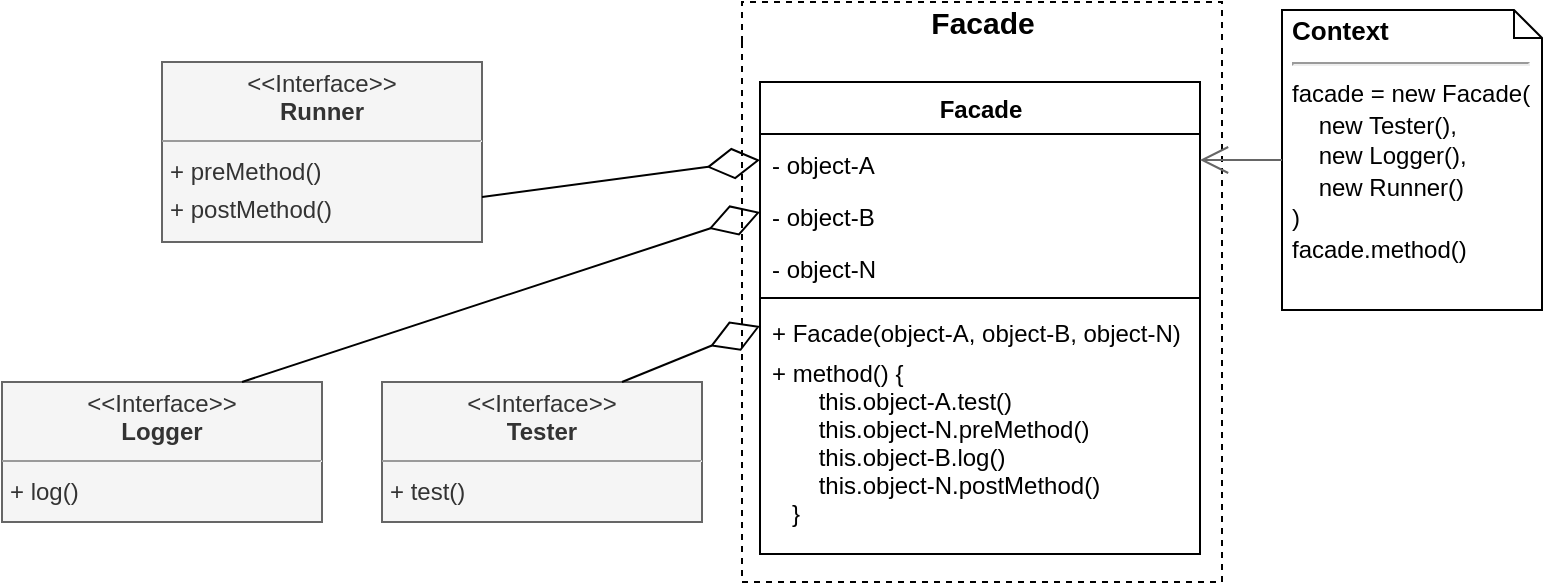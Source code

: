 <mxfile version="13.7.3" type="device"><diagram id="Mc02vGGFIfTnQQPVN4OX" name="Страница 1"><mxGraphModel dx="1086" dy="806" grid="0" gridSize="10" guides="1" tooltips="1" connect="1" arrows="1" fold="1" page="0" pageScale="1" pageWidth="827" pageHeight="1169" math="0" shadow="0"><root><mxCell id="0"/><mxCell id="1" parent="0"/><mxCell id="oZI8sNnL-pfkXHT647tD-174" value="&lt;p style=&quot;margin: 4px 0px 0px ; text-align: center ; line-height: 120%&quot;&gt;&lt;span&gt;&amp;lt;&amp;lt;Interface&amp;gt;&amp;gt;&lt;/span&gt;&lt;br&gt;&lt;b&gt;Runner&lt;/b&gt;&lt;/p&gt;&lt;hr size=&quot;1&quot;&gt;&lt;p style=&quot;margin: 0px 0px 0px 4px ; line-height: 160%&quot;&gt;&lt;span&gt;+ preMethod()&lt;/span&gt;&lt;br&gt;&lt;/p&gt;&lt;p style=&quot;margin: 0px 0px 0px 4px ; line-height: 160%&quot;&gt;&lt;span&gt;+ postMethod()&lt;/span&gt;&lt;/p&gt;" style="verticalAlign=top;align=left;overflow=fill;fontSize=12;fontFamily=Helvetica;html=1;rounded=0;shadow=0;glass=0;comic=0;labelBackgroundColor=none;labelBorderColor=none;imageAspect=1;noLabel=0;portConstraintRotation=0;snapToPoint=0;container=1;dropTarget=1;collapsible=0;autosize=0;spacingLeft=0;spacingRight=0;fontStyle=0;fillColor=#f5f5f5;strokeColor=#666666;fontColor=#333333;" parent="1" vertex="1"><mxGeometry x="110" y="50" width="160" height="90" as="geometry"/></mxCell><mxCell id="oZI8sNnL-pfkXHT647tD-175" value="&lt;p style=&quot;margin: 4px 0px 0px ; text-align: center ; line-height: 120%&quot;&gt;&lt;span&gt;&amp;lt;&amp;lt;Interface&amp;gt;&amp;gt;&lt;/span&gt;&lt;br&gt;&lt;b&gt;Logger&lt;/b&gt;&lt;/p&gt;&lt;hr size=&quot;1&quot;&gt;&lt;p style=&quot;margin: 0px 0px 0px 4px ; line-height: 160%&quot;&gt;&lt;span&gt;+ log()&lt;/span&gt;&lt;br&gt;&lt;/p&gt;" style="verticalAlign=top;align=left;overflow=fill;fontSize=12;fontFamily=Helvetica;html=1;rounded=0;shadow=0;glass=0;comic=0;labelBackgroundColor=none;labelBorderColor=none;imageAspect=1;noLabel=0;portConstraintRotation=0;snapToPoint=0;container=1;dropTarget=1;collapsible=0;autosize=0;spacingLeft=0;spacingRight=0;fontStyle=0;fillColor=#f5f5f5;strokeColor=#666666;fontColor=#333333;" parent="1" vertex="1"><mxGeometry x="30" y="210" width="160" height="70" as="geometry"/></mxCell><mxCell id="oZI8sNnL-pfkXHT647tD-176" value="&lt;p style=&quot;margin: 4px 0px 0px ; text-align: center ; line-height: 120%&quot;&gt;&lt;span&gt;&amp;lt;&amp;lt;Interface&amp;gt;&amp;gt;&lt;/span&gt;&lt;br&gt;&lt;b&gt;Tester&lt;/b&gt;&lt;/p&gt;&lt;hr size=&quot;1&quot;&gt;&lt;p style=&quot;margin: 0px 0px 0px 4px ; line-height: 160%&quot;&gt;&lt;span&gt;+ test()&lt;/span&gt;&lt;br&gt;&lt;/p&gt;" style="verticalAlign=top;align=left;overflow=fill;fontSize=12;fontFamily=Helvetica;html=1;rounded=0;shadow=0;glass=0;comic=0;labelBackgroundColor=none;labelBorderColor=none;imageAspect=1;noLabel=0;portConstraintRotation=0;snapToPoint=0;container=1;dropTarget=1;collapsible=0;autosize=0;spacingLeft=0;spacingRight=0;fontStyle=0;fillColor=#f5f5f5;strokeColor=#666666;fontColor=#333333;" parent="1" vertex="1"><mxGeometry x="220" y="210" width="160" height="70" as="geometry"/></mxCell><mxCell id="oZI8sNnL-pfkXHT647tD-177" value="" style="endArrow=diamondThin;endFill=0;endSize=24;html=1;entryX=0;entryY=0.5;entryDx=0;entryDy=0;exitX=0.75;exitY=0;exitDx=0;exitDy=0;" parent="1" source="oZI8sNnL-pfkXHT647tD-175" target="oZI8sNnL-pfkXHT647tD-183" edge="1"><mxGeometry width="160" relative="1" as="geometry"><mxPoint x="210" y="-2980" as="sourcePoint"/><mxPoint x="370" y="-3021" as="targetPoint"/></mxGeometry></mxCell><mxCell id="oZI8sNnL-pfkXHT647tD-178" value="" style="endArrow=diamondThin;endFill=0;endSize=24;html=1;exitX=0.75;exitY=0;exitDx=0;exitDy=0;entryX=0;entryY=0.5;entryDx=0;entryDy=0;" parent="1" source="oZI8sNnL-pfkXHT647tD-176" target="oZI8sNnL-pfkXHT647tD-186" edge="1"><mxGeometry width="160" relative="1" as="geometry"><mxPoint x="210" y="-2980" as="sourcePoint"/><mxPoint x="330" y="-2938" as="targetPoint"/></mxGeometry></mxCell><mxCell id="oZI8sNnL-pfkXHT647tD-179" value="" style="endArrow=diamondThin;endFill=0;endSize=24;html=1;entryX=0;entryY=0.5;entryDx=0;entryDy=0;exitX=1;exitY=0.75;exitDx=0;exitDy=0;" parent="1" source="oZI8sNnL-pfkXHT647tD-174" target="oZI8sNnL-pfkXHT647tD-182" edge="1"><mxGeometry width="160" relative="1" as="geometry"><mxPoint x="230" y="-2995" as="sourcePoint"/><mxPoint x="370" y="-3060" as="targetPoint"/></mxGeometry></mxCell><mxCell id="oZI8sNnL-pfkXHT647tD-180" value="Facade" style="swimlane;html=1;horizontal=1;startSize=20;fillColor=none;strokeColor=#000000;rounded=0;comic=0;fontSize=15;dashed=1;swimlaneLine=0;shadow=0;glass=0;perimeterSpacing=0;collapsible=0;" parent="1" vertex="1"><mxGeometry x="400" y="20" width="240" height="290" as="geometry"><mxRectangle x="430" y="1820" width="100" height="20" as="alternateBounds"/></mxGeometry></mxCell><mxCell id="oZI8sNnL-pfkXHT647tD-181" value="Facade" style="swimlane;fontStyle=1;align=center;verticalAlign=top;childLayout=stackLayout;horizontal=1;startSize=26;horizontalStack=0;resizeParent=1;resizeParentMax=0;resizeLast=0;collapsible=0;marginBottom=0;rounded=0;shadow=0;glass=0;comic=0;strokeWidth=1;fontSize=12;labelBackgroundColor=none;fillColor=#ffffff;html=1;" parent="oZI8sNnL-pfkXHT647tD-180" vertex="1"><mxGeometry x="9" y="40" width="220" height="236" as="geometry"/></mxCell><mxCell id="oZI8sNnL-pfkXHT647tD-182" value="- object-A" style="text;strokeColor=none;fillColor=none;align=left;verticalAlign=top;spacingLeft=4;spacingRight=4;overflow=hidden;rotatable=0;points=[[0,0.5],[1,0.5]];portConstraint=eastwest;spacingTop=2;" parent="oZI8sNnL-pfkXHT647tD-181" vertex="1"><mxGeometry y="26" width="220" height="26" as="geometry"/></mxCell><mxCell id="oZI8sNnL-pfkXHT647tD-183" value="- object-B" style="text;strokeColor=none;fillColor=none;align=left;verticalAlign=top;spacingLeft=4;spacingRight=4;overflow=hidden;rotatable=0;points=[[0,0.5],[1,0.5]];portConstraint=eastwest;spacingTop=2;" parent="oZI8sNnL-pfkXHT647tD-181" vertex="1"><mxGeometry y="52" width="220" height="26" as="geometry"/></mxCell><mxCell id="oZI8sNnL-pfkXHT647tD-184" value="- object-N" style="text;strokeColor=none;fillColor=none;align=left;verticalAlign=top;spacingLeft=4;spacingRight=4;overflow=hidden;rotatable=0;points=[[0,0.5],[1,0.5]];portConstraint=eastwest;spacingTop=2;" parent="oZI8sNnL-pfkXHT647tD-181" vertex="1"><mxGeometry y="78" width="220" height="26" as="geometry"/></mxCell><mxCell id="oZI8sNnL-pfkXHT647tD-185" value="" style="line;strokeWidth=1;fillColor=none;align=left;verticalAlign=middle;spacingTop=-1;spacingLeft=3;spacingRight=3;rotatable=0;labelPosition=right;points=[];portConstraint=eastwest;" parent="oZI8sNnL-pfkXHT647tD-181" vertex="1"><mxGeometry y="104" width="220" height="8" as="geometry"/></mxCell><mxCell id="oZI8sNnL-pfkXHT647tD-186" value="+ Facade(object-A, object-B, object-N)" style="text;strokeColor=none;fillColor=none;align=left;verticalAlign=top;spacingLeft=4;spacingRight=4;overflow=hidden;rotatable=0;points=[[0,0.5],[1,0.5]];portConstraint=eastwest;" parent="oZI8sNnL-pfkXHT647tD-181" vertex="1"><mxGeometry y="112" width="220" height="20" as="geometry"/></mxCell><mxCell id="oZI8sNnL-pfkXHT647tD-187" value="+ method() {&#10;       this.object-A.test()&#10;       this.object-N.preMethod()&#10;       this.object-B.log()&#10;       this.object-N.postMethod()&#10;   }" style="text;strokeColor=none;fillColor=none;align=left;verticalAlign=top;spacingLeft=4;spacingRight=4;overflow=hidden;rotatable=0;points=[[0,0.5],[1,0.5]];portConstraint=eastwest;" parent="oZI8sNnL-pfkXHT647tD-181" vertex="1"><mxGeometry y="132" width="220" height="104" as="geometry"/></mxCell><mxCell id="oZI8sNnL-pfkXHT647tD-188" value="&lt;p style=&quot;line-height: 20%&quot;&gt;Context&lt;br&gt;&lt;/p&gt;&lt;hr&gt;&lt;span style=&quot;font-size: 12px ; font-weight: 400&quot;&gt;facade = new Facade(&lt;br&gt;&amp;nbsp; &amp;nbsp; new Tester(),&lt;br&gt;&amp;nbsp; &amp;nbsp; new Logger(),&lt;br&gt;&amp;nbsp; &amp;nbsp; new Runner()&lt;br&gt;)&lt;br&gt;facade.method()&lt;/span&gt;&lt;br&gt;&lt;p&gt;&lt;/p&gt;" style="shape=note;size=14;verticalAlign=top;align=left;spacingTop=-13;rounded=0;shadow=0;glass=0;comic=0;strokeColor=#000000;fillColor=none;fontSize=13;fontStyle=1;labelBorderColor=none;whiteSpace=wrap;html=1;spacingLeft=0;spacingBottom=0;spacingRight=0;spacing=5;labelBackgroundColor=none;" parent="1" vertex="1"><mxGeometry x="670" y="24" width="130" height="150" as="geometry"/></mxCell><mxCell id="oZI8sNnL-pfkXHT647tD-189" value="" style="endArrow=open;endFill=1;endSize=12;html=1;exitX=0;exitY=0.5;exitDx=0;exitDy=0;exitPerimeter=0;entryX=1;entryY=0.5;entryDx=0;entryDy=0;strokeColor=#666666;" parent="1" source="oZI8sNnL-pfkXHT647tD-188" target="oZI8sNnL-pfkXHT647tD-182" edge="1"><mxGeometry width="160" relative="1" as="geometry"><mxPoint x="279" y="-76" as="sourcePoint"/><mxPoint x="600.5" y="-124" as="targetPoint"/></mxGeometry></mxCell></root></mxGraphModel></diagram></mxfile>